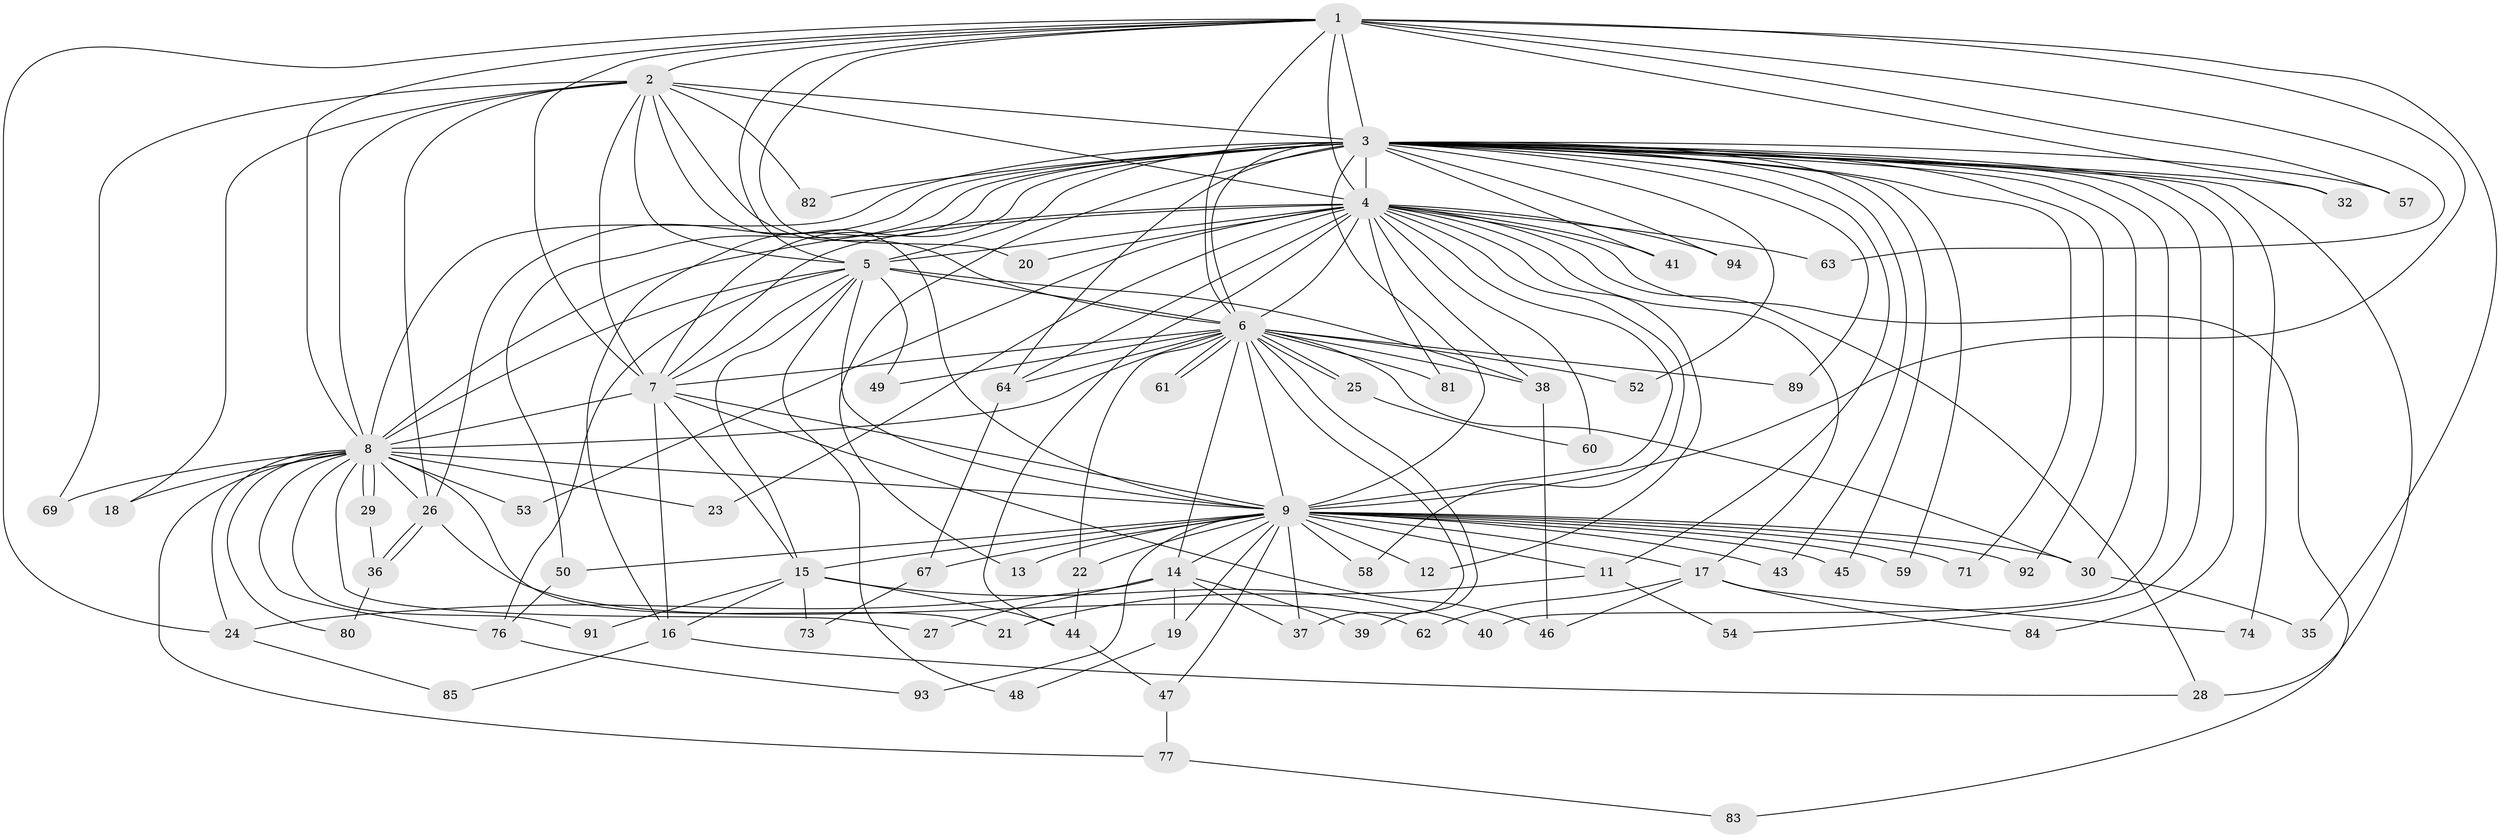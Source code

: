 // original degree distribution, {16: 0.010416666666666666, 15: 0.020833333333333332, 23: 0.020833333333333332, 26: 0.010416666666666666, 24: 0.020833333333333332, 13: 0.010416666666666666, 29: 0.010416666666666666, 4: 0.09375, 2: 0.5729166666666666, 7: 0.010416666666666666, 8: 0.010416666666666666, 5: 0.010416666666666666, 3: 0.1875, 6: 0.010416666666666666}
// Generated by graph-tools (version 1.1) at 2025/41/03/06/25 10:41:44]
// undirected, 74 vertices, 179 edges
graph export_dot {
graph [start="1"]
  node [color=gray90,style=filled];
  1 [super="+75"];
  2 [super="+95"];
  3 [super="+10"];
  4 [super="+31"];
  5 [super="+88"];
  6 [super="+55"];
  7 [super="+66"];
  8 [super="+79"];
  9 [super="+70"];
  11;
  12;
  13;
  14 [super="+34"];
  15 [super="+42"];
  16 [super="+56"];
  17 [super="+51"];
  18;
  19;
  20;
  21;
  22;
  23;
  24;
  25;
  26;
  27;
  28 [super="+87"];
  29;
  30 [super="+33"];
  32;
  35;
  36 [super="+72"];
  37;
  38;
  39;
  40;
  41;
  43 [super="+78"];
  44 [super="+86"];
  45;
  46;
  47;
  48;
  49;
  50;
  52 [super="+68"];
  53;
  54;
  57 [super="+65"];
  58;
  59;
  60;
  61;
  62;
  63;
  64 [super="+90"];
  67;
  69;
  71;
  73;
  74;
  76 [super="+96"];
  77;
  80;
  81;
  82;
  83;
  84;
  85;
  89;
  91;
  92;
  93;
  94;
  1 -- 2;
  1 -- 3 [weight=3];
  1 -- 4;
  1 -- 5;
  1 -- 6;
  1 -- 7;
  1 -- 8;
  1 -- 9;
  1 -- 20;
  1 -- 24;
  1 -- 32;
  1 -- 35;
  1 -- 57;
  1 -- 63;
  2 -- 3 [weight=3];
  2 -- 4;
  2 -- 5;
  2 -- 6;
  2 -- 7 [weight=2];
  2 -- 8;
  2 -- 9;
  2 -- 18;
  2 -- 26;
  2 -- 69;
  2 -- 82;
  3 -- 4 [weight=3];
  3 -- 5 [weight=2];
  3 -- 6 [weight=2];
  3 -- 7 [weight=2];
  3 -- 8 [weight=2];
  3 -- 9 [weight=2];
  3 -- 11;
  3 -- 13;
  3 -- 26;
  3 -- 28;
  3 -- 41;
  3 -- 52;
  3 -- 59;
  3 -- 71;
  3 -- 89;
  3 -- 94;
  3 -- 64;
  3 -- 74;
  3 -- 82;
  3 -- 84;
  3 -- 92;
  3 -- 32;
  3 -- 40;
  3 -- 43 [weight=2];
  3 -- 45;
  3 -- 50;
  3 -- 54;
  3 -- 57 [weight=2];
  3 -- 16;
  3 -- 30;
  4 -- 5;
  4 -- 6;
  4 -- 7;
  4 -- 8;
  4 -- 9;
  4 -- 12;
  4 -- 17;
  4 -- 20;
  4 -- 23;
  4 -- 28;
  4 -- 38;
  4 -- 41;
  4 -- 44;
  4 -- 53;
  4 -- 58;
  4 -- 60;
  4 -- 63;
  4 -- 64;
  4 -- 81;
  4 -- 83;
  4 -- 94;
  5 -- 6 [weight=2];
  5 -- 7;
  5 -- 8;
  5 -- 9;
  5 -- 15;
  5 -- 38;
  5 -- 48;
  5 -- 49;
  5 -- 76;
  6 -- 7;
  6 -- 8;
  6 -- 9;
  6 -- 14;
  6 -- 22;
  6 -- 25;
  6 -- 25;
  6 -- 30;
  6 -- 37;
  6 -- 39;
  6 -- 49;
  6 -- 52 [weight=2];
  6 -- 61;
  6 -- 61;
  6 -- 89;
  6 -- 38;
  6 -- 81;
  6 -- 64;
  7 -- 8;
  7 -- 9;
  7 -- 16;
  7 -- 46;
  7 -- 15;
  8 -- 9;
  8 -- 18;
  8 -- 21;
  8 -- 23;
  8 -- 24;
  8 -- 27;
  8 -- 29;
  8 -- 29;
  8 -- 53;
  8 -- 69;
  8 -- 76;
  8 -- 77;
  8 -- 80;
  8 -- 91;
  8 -- 26;
  9 -- 11;
  9 -- 12;
  9 -- 13;
  9 -- 14;
  9 -- 15;
  9 -- 17;
  9 -- 19;
  9 -- 22;
  9 -- 30;
  9 -- 43;
  9 -- 45;
  9 -- 47;
  9 -- 50;
  9 -- 58;
  9 -- 59;
  9 -- 67;
  9 -- 71;
  9 -- 92;
  9 -- 93;
  9 -- 37;
  11 -- 21;
  11 -- 54;
  14 -- 19;
  14 -- 27;
  14 -- 37;
  14 -- 39;
  14 -- 24;
  15 -- 16;
  15 -- 40;
  15 -- 73;
  15 -- 91;
  15 -- 44;
  16 -- 28;
  16 -- 85;
  17 -- 74;
  17 -- 84;
  17 -- 62;
  17 -- 46;
  19 -- 48;
  22 -- 44;
  24 -- 85;
  25 -- 60;
  26 -- 36;
  26 -- 36;
  26 -- 62;
  29 -- 36;
  30 -- 35;
  36 -- 80;
  38 -- 46;
  44 -- 47;
  47 -- 77;
  50 -- 76;
  64 -- 67;
  67 -- 73;
  76 -- 93;
  77 -- 83;
}
